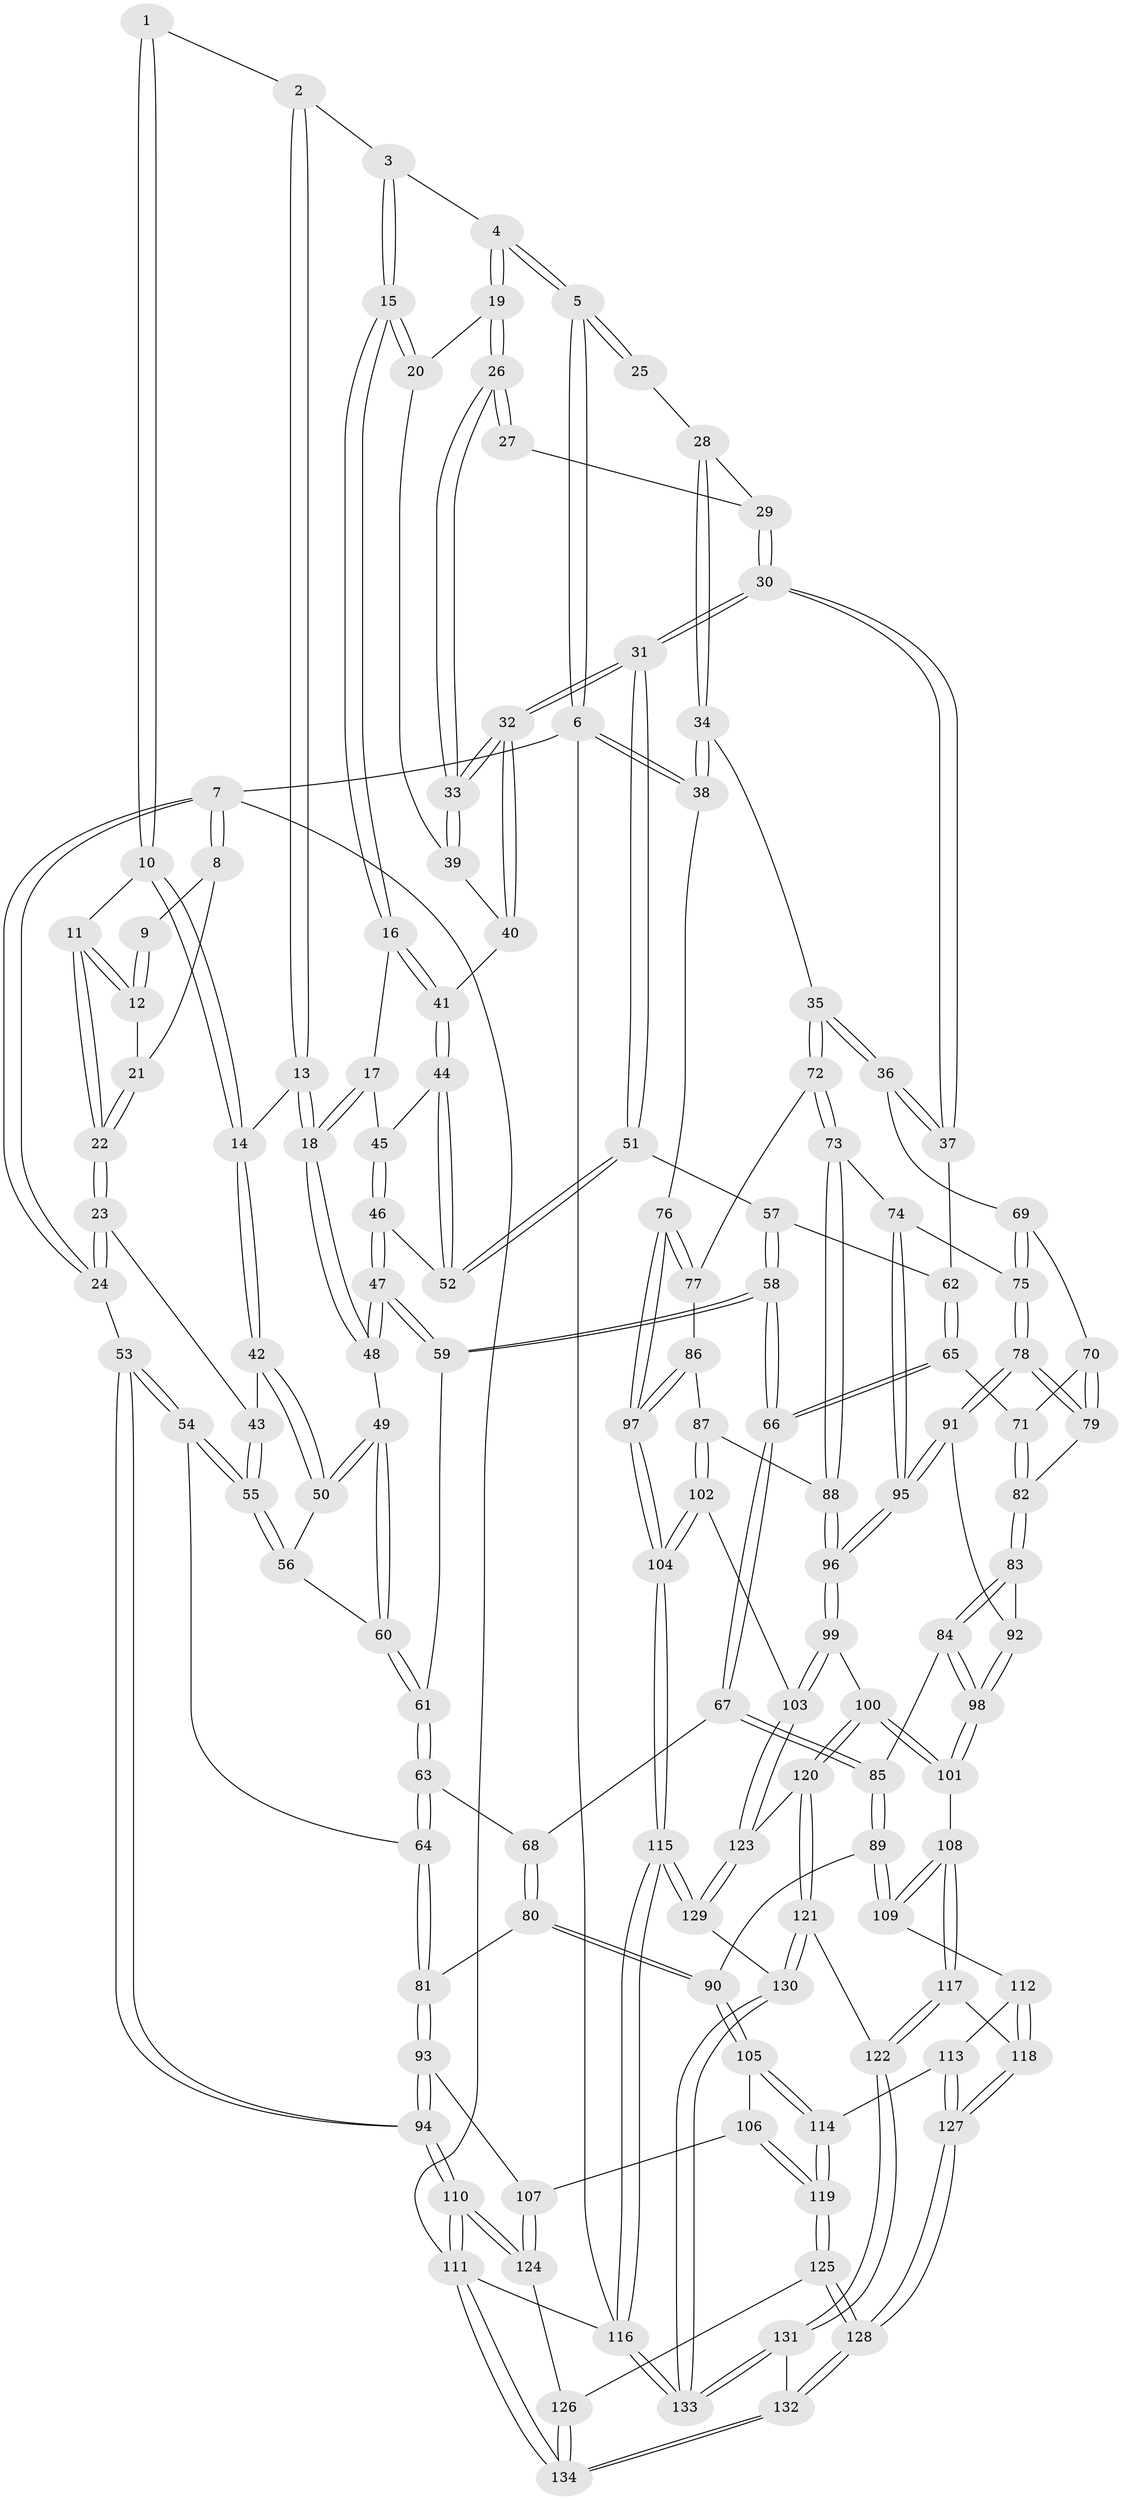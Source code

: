// Generated by graph-tools (version 1.1) at 2025/51/03/09/25 03:51:00]
// undirected, 134 vertices, 332 edges
graph export_dot {
graph [start="1"]
  node [color=gray90,style=filled];
  1 [pos="+0.32712734986898495+0"];
  2 [pos="+0.36775753996062444+0"];
  3 [pos="+0.37268769323656714+0"];
  4 [pos="+0.662035422294383+0"];
  5 [pos="+1+0"];
  6 [pos="+1+0"];
  7 [pos="+0+0"];
  8 [pos="+0+0"];
  9 [pos="+0.20856309071668935+0"];
  10 [pos="+0.2101389495558408+0.11704919614585559"];
  11 [pos="+0.1584317677895444+0.106339740058177"];
  12 [pos="+0.159179734861185+0.04435990999523369"];
  13 [pos="+0.2520270654235828+0.13403561788057994"];
  14 [pos="+0.23574580187920935+0.13615366761464626"];
  15 [pos="+0.4022559801926398+0.05719964494637823"];
  16 [pos="+0.38780051893017814+0.08766353048881156"];
  17 [pos="+0.3658282709366738+0.120930859549533"];
  18 [pos="+0.3542344393713551+0.13239774311663055"];
  19 [pos="+0.6820765749855677+0"];
  20 [pos="+0.479351716542319+0.08698864016007249"];
  21 [pos="+0.06980503026303275+0.0045267480506742406"];
  22 [pos="+0.10104366060433354+0.12389533670297001"];
  23 [pos="+0.0949054329735836+0.12956635114044276"];
  24 [pos="+0+0.02544991597065824"];
  25 [pos="+1+0"];
  26 [pos="+0.6832019464668786+0"];
  27 [pos="+0.8426705563479474+0.05596005187145711"];
  28 [pos="+0.9083682135807246+0.08646740893792566"];
  29 [pos="+0.855187333663092+0.07316638901366838"];
  30 [pos="+0.7643403315927034+0.3094649169953709"];
  31 [pos="+0.7215527856178321+0.26476044994459663"];
  32 [pos="+0.6823058389653419+0.1920856446878738"];
  33 [pos="+0.6747477833965719+0.11338977800438495"];
  34 [pos="+1+0.27389478363899833"];
  35 [pos="+0.8142925105709925+0.32896967765756213"];
  36 [pos="+0.77435347543579+0.320358614036312"];
  37 [pos="+0.7683694394770534+0.3152431309715638"];
  38 [pos="+1+0.2670626514495295"];
  39 [pos="+0.49133627749502484+0.09900258554780625"];
  40 [pos="+0.5254285277967161+0.18535649439228288"];
  41 [pos="+0.5029214994679099+0.19931986856900366"];
  42 [pos="+0.2275700533722434+0.19609265568190123"];
  43 [pos="+0.08766813722692848+0.22275122450061127"];
  44 [pos="+0.49685971510430055+0.2058007387674315"];
  45 [pos="+0.4392329999990778+0.18713812581601405"];
  46 [pos="+0.41171511050895643+0.26874733867982165"];
  47 [pos="+0.38083555132281216+0.2797382148582619"];
  48 [pos="+0.35806537833774454+0.2673489989680333"];
  49 [pos="+0.32362271833624867+0.27920345553953335"];
  50 [pos="+0.23516739200422707+0.2446314585961871"];
  51 [pos="+0.5186151977568774+0.3008058330321065"];
  52 [pos="+0.4760369499182266+0.25459112392690175"];
  53 [pos="+0+0.45248417163894583"];
  54 [pos="+0.019002570414009778+0.4053550997362955"];
  55 [pos="+0.04605819681033132+0.3668744123597599"];
  56 [pos="+0.18310173402681357+0.2902912057474269"];
  57 [pos="+0.507132965528157+0.3302861124259634"];
  58 [pos="+0.43710037736959584+0.4164730890492962"];
  59 [pos="+0.43099185343614815+0.411424533977841"];
  60 [pos="+0.2875336130055335+0.34491386033254484"];
  61 [pos="+0.2713691833778599+0.41040981292262924"];
  62 [pos="+0.5871163486071317+0.39062529655905504"];
  63 [pos="+0.2502069999751338+0.42748997501739505"];
  64 [pos="+0.06386439107785741+0.4214988021043567"];
  65 [pos="+0.4804648581322807+0.47117545553613155"];
  66 [pos="+0.4638009382836582+0.47177141197101524"];
  67 [pos="+0.45766104327366924+0.4833719062506369"];
  68 [pos="+0.28901654340628113+0.5014632890148514"];
  69 [pos="+0.7599074614750088+0.34937332584309116"];
  70 [pos="+0.6907952059702597+0.4473813768109927"];
  71 [pos="+0.48741571221968943+0.4741641492855182"];
  72 [pos="+0.8524035596209443+0.438367484775332"];
  73 [pos="+0.8224933103227049+0.568799147738548"];
  74 [pos="+0.7782533109537741+0.5911844119536853"];
  75 [pos="+0.7511633788633176+0.5713051777011784"];
  76 [pos="+1+0.5510437394764942"];
  77 [pos="+0.932363337571727+0.5308710157484043"];
  78 [pos="+0.6761943287229611+0.5802006757771158"];
  79 [pos="+0.6444741133332683+0.5351521415338153"];
  80 [pos="+0.2814740781776327+0.6142002118665529"];
  81 [pos="+0.21956639902489275+0.6008526001678798"];
  82 [pos="+0.6058854990072623+0.5419619929553637"];
  83 [pos="+0.5755563568241465+0.6014542776997309"];
  84 [pos="+0.5292818752183039+0.6536731163581234"];
  85 [pos="+0.42934044765114+0.618191275690985"];
  86 [pos="+0.9044003732843887+0.6165212597385968"];
  87 [pos="+0.8923602539176594+0.6266660105750651"];
  88 [pos="+0.8868639184501537+0.6267101735592203"];
  89 [pos="+0.39302442212194977+0.6437589430231359"];
  90 [pos="+0.31776481993058403+0.6511688078409552"];
  91 [pos="+0.676653508724255+0.6287909868407875"];
  92 [pos="+0.6577749591083494+0.6409403528607729"];
  93 [pos="+0.09476343914237902+0.6888918259708757"];
  94 [pos="+0+0.5971892662798983"];
  95 [pos="+0.7675904201672729+0.7007187082275407"];
  96 [pos="+0.7709141378423789+0.7079975673066217"];
  97 [pos="+1+0.671606474436006"];
  98 [pos="+0.5815597284192372+0.7229011676994653"];
  99 [pos="+0.7707040955158528+0.7159893109838521"];
  100 [pos="+0.6426139784831791+0.7722076363726195"];
  101 [pos="+0.5873994870272136+0.7499929740758674"];
  102 [pos="+0.9464060787674831+0.7563298455415803"];
  103 [pos="+0.8402161972632298+0.8033710374253678"];
  104 [pos="+1+0.7710774187606446"];
  105 [pos="+0.2947759454108021+0.696749907474183"];
  106 [pos="+0.22927734281339043+0.7632475107247445"];
  107 [pos="+0.1670246472725315+0.7681275083003332"];
  108 [pos="+0.572705439780363+0.76365466643985"];
  109 [pos="+0.4370427650677457+0.7738072166276774"];
  110 [pos="+0+0.7653590309781027"];
  111 [pos="+0+1"];
  112 [pos="+0.43215859928254924+0.7863592651212842"];
  113 [pos="+0.3840343239756285+0.8307749069376368"];
  114 [pos="+0.3691842761394818+0.8279149568898423"];
  115 [pos="+1+0.9264413590411171"];
  116 [pos="+1+1"];
  117 [pos="+0.541753080574245+0.8501404445385221"];
  118 [pos="+0.5129177128774552+0.8835507333355308"];
  119 [pos="+0.280092590904004+0.8588427030547605"];
  120 [pos="+0.6686780507289027+0.844596533310094"];
  121 [pos="+0.6685008011692168+0.8837277707859716"];
  122 [pos="+0.6521735496017756+0.8991778610329154"];
  123 [pos="+0.8392206150175893+0.8082598803220953"];
  124 [pos="+0.12292565123899962+0.8580117973841812"];
  125 [pos="+0.2729940845135238+0.8889695543996654"];
  126 [pos="+0.15324071714202325+0.9625270905168828"];
  127 [pos="+0.4606583551102752+1"];
  128 [pos="+0.46020783954400496+1"];
  129 [pos="+0.8390052992887876+0.8803271794693523"];
  130 [pos="+0.8178007386525078+0.943157079725496"];
  131 [pos="+0.5209600749168847+1"];
  132 [pos="+0.4792972501991472+1"];
  133 [pos="+0.8570235699974414+1"];
  134 [pos="+0.04253419691063361+1"];
  1 -- 2;
  1 -- 10;
  1 -- 10;
  2 -- 3;
  2 -- 13;
  2 -- 13;
  3 -- 4;
  3 -- 15;
  3 -- 15;
  4 -- 5;
  4 -- 5;
  4 -- 19;
  4 -- 19;
  5 -- 6;
  5 -- 6;
  5 -- 25;
  5 -- 25;
  6 -- 7;
  6 -- 38;
  6 -- 38;
  6 -- 116;
  7 -- 8;
  7 -- 8;
  7 -- 24;
  7 -- 24;
  7 -- 111;
  8 -- 9;
  8 -- 21;
  9 -- 12;
  9 -- 12;
  10 -- 11;
  10 -- 14;
  10 -- 14;
  11 -- 12;
  11 -- 12;
  11 -- 22;
  11 -- 22;
  12 -- 21;
  13 -- 14;
  13 -- 18;
  13 -- 18;
  14 -- 42;
  14 -- 42;
  15 -- 16;
  15 -- 16;
  15 -- 20;
  15 -- 20;
  16 -- 17;
  16 -- 41;
  16 -- 41;
  17 -- 18;
  17 -- 18;
  17 -- 45;
  18 -- 48;
  18 -- 48;
  19 -- 20;
  19 -- 26;
  19 -- 26;
  20 -- 39;
  21 -- 22;
  21 -- 22;
  22 -- 23;
  22 -- 23;
  23 -- 24;
  23 -- 24;
  23 -- 43;
  24 -- 53;
  25 -- 28;
  26 -- 27;
  26 -- 27;
  26 -- 33;
  26 -- 33;
  27 -- 29;
  28 -- 29;
  28 -- 34;
  28 -- 34;
  29 -- 30;
  29 -- 30;
  30 -- 31;
  30 -- 31;
  30 -- 37;
  30 -- 37;
  31 -- 32;
  31 -- 32;
  31 -- 51;
  31 -- 51;
  32 -- 33;
  32 -- 33;
  32 -- 40;
  32 -- 40;
  33 -- 39;
  33 -- 39;
  34 -- 35;
  34 -- 38;
  34 -- 38;
  35 -- 36;
  35 -- 36;
  35 -- 72;
  35 -- 72;
  36 -- 37;
  36 -- 37;
  36 -- 69;
  37 -- 62;
  38 -- 76;
  39 -- 40;
  40 -- 41;
  41 -- 44;
  41 -- 44;
  42 -- 43;
  42 -- 50;
  42 -- 50;
  43 -- 55;
  43 -- 55;
  44 -- 45;
  44 -- 52;
  44 -- 52;
  45 -- 46;
  45 -- 46;
  46 -- 47;
  46 -- 47;
  46 -- 52;
  47 -- 48;
  47 -- 48;
  47 -- 59;
  47 -- 59;
  48 -- 49;
  49 -- 50;
  49 -- 50;
  49 -- 60;
  49 -- 60;
  50 -- 56;
  51 -- 52;
  51 -- 52;
  51 -- 57;
  53 -- 54;
  53 -- 54;
  53 -- 94;
  53 -- 94;
  54 -- 55;
  54 -- 55;
  54 -- 64;
  55 -- 56;
  55 -- 56;
  56 -- 60;
  57 -- 58;
  57 -- 58;
  57 -- 62;
  58 -- 59;
  58 -- 59;
  58 -- 66;
  58 -- 66;
  59 -- 61;
  60 -- 61;
  60 -- 61;
  61 -- 63;
  61 -- 63;
  62 -- 65;
  62 -- 65;
  63 -- 64;
  63 -- 64;
  63 -- 68;
  64 -- 81;
  64 -- 81;
  65 -- 66;
  65 -- 66;
  65 -- 71;
  66 -- 67;
  66 -- 67;
  67 -- 68;
  67 -- 85;
  67 -- 85;
  68 -- 80;
  68 -- 80;
  69 -- 70;
  69 -- 75;
  69 -- 75;
  70 -- 71;
  70 -- 79;
  70 -- 79;
  71 -- 82;
  71 -- 82;
  72 -- 73;
  72 -- 73;
  72 -- 77;
  73 -- 74;
  73 -- 88;
  73 -- 88;
  74 -- 75;
  74 -- 95;
  74 -- 95;
  75 -- 78;
  75 -- 78;
  76 -- 77;
  76 -- 77;
  76 -- 97;
  76 -- 97;
  77 -- 86;
  78 -- 79;
  78 -- 79;
  78 -- 91;
  78 -- 91;
  79 -- 82;
  80 -- 81;
  80 -- 90;
  80 -- 90;
  81 -- 93;
  81 -- 93;
  82 -- 83;
  82 -- 83;
  83 -- 84;
  83 -- 84;
  83 -- 92;
  84 -- 85;
  84 -- 98;
  84 -- 98;
  85 -- 89;
  85 -- 89;
  86 -- 87;
  86 -- 97;
  86 -- 97;
  87 -- 88;
  87 -- 102;
  87 -- 102;
  88 -- 96;
  88 -- 96;
  89 -- 90;
  89 -- 109;
  89 -- 109;
  90 -- 105;
  90 -- 105;
  91 -- 92;
  91 -- 95;
  91 -- 95;
  92 -- 98;
  92 -- 98;
  93 -- 94;
  93 -- 94;
  93 -- 107;
  94 -- 110;
  94 -- 110;
  95 -- 96;
  95 -- 96;
  96 -- 99;
  96 -- 99;
  97 -- 104;
  97 -- 104;
  98 -- 101;
  98 -- 101;
  99 -- 100;
  99 -- 103;
  99 -- 103;
  100 -- 101;
  100 -- 101;
  100 -- 120;
  100 -- 120;
  101 -- 108;
  102 -- 103;
  102 -- 104;
  102 -- 104;
  103 -- 123;
  103 -- 123;
  104 -- 115;
  104 -- 115;
  105 -- 106;
  105 -- 114;
  105 -- 114;
  106 -- 107;
  106 -- 119;
  106 -- 119;
  107 -- 124;
  107 -- 124;
  108 -- 109;
  108 -- 109;
  108 -- 117;
  108 -- 117;
  109 -- 112;
  110 -- 111;
  110 -- 111;
  110 -- 124;
  110 -- 124;
  111 -- 134;
  111 -- 134;
  111 -- 116;
  112 -- 113;
  112 -- 118;
  112 -- 118;
  113 -- 114;
  113 -- 127;
  113 -- 127;
  114 -- 119;
  114 -- 119;
  115 -- 116;
  115 -- 116;
  115 -- 129;
  115 -- 129;
  116 -- 133;
  116 -- 133;
  117 -- 118;
  117 -- 122;
  117 -- 122;
  118 -- 127;
  118 -- 127;
  119 -- 125;
  119 -- 125;
  120 -- 121;
  120 -- 121;
  120 -- 123;
  121 -- 122;
  121 -- 130;
  121 -- 130;
  122 -- 131;
  122 -- 131;
  123 -- 129;
  123 -- 129;
  124 -- 126;
  125 -- 126;
  125 -- 128;
  125 -- 128;
  126 -- 134;
  126 -- 134;
  127 -- 128;
  127 -- 128;
  128 -- 132;
  128 -- 132;
  129 -- 130;
  130 -- 133;
  130 -- 133;
  131 -- 132;
  131 -- 133;
  131 -- 133;
  132 -- 134;
  132 -- 134;
}
